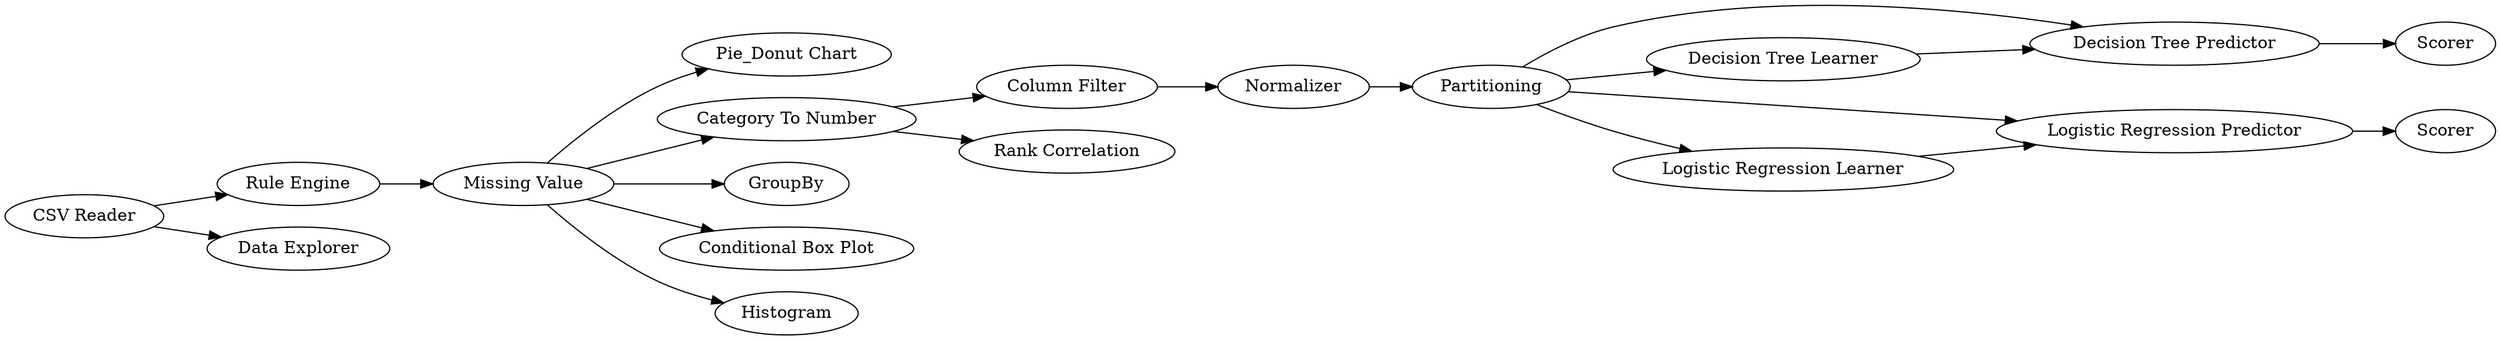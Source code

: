 digraph {
	"8700005402114738722_79" [label=Partitioning]
	"8700005402114738722_82" [label=Scorer]
	"8700005402114738722_67" [label="Pie_Donut Chart"]
	"8700005402114738722_72" [label="Rule Engine"]
	"8700005402114738722_5" [label="Column Filter"]
	"8700005402114738722_1" [label="CSV Reader"]
	"8700005402114738722_6" [label=Normalizer]
	"8700005402114738722_78" [label="Rank Correlation"]
	"8700005402114738722_2" [label="Data Explorer"]
	"8700005402114738722_85" [label="Decision Tree Predictor"]
	"8700005402114738722_3" [label="Missing Value"]
	"8700005402114738722_4" [label="Category To Number"]
	"8700005402114738722_71" [label=GroupBy]
	"8700005402114738722_88" [label=Scorer]
	"8700005402114738722_81" [label="Logistic Regression Predictor"]
	"8700005402114738722_74" [label="Conditional Box Plot"]
	"8700005402114738722_84" [label="Decision Tree Learner"]
	"8700005402114738722_80" [label="Logistic Regression Learner"]
	"8700005402114738722_68" [label=Histogram]
	"8700005402114738722_84" -> "8700005402114738722_85"
	"8700005402114738722_81" -> "8700005402114738722_82"
	"8700005402114738722_3" -> "8700005402114738722_71"
	"8700005402114738722_72" -> "8700005402114738722_3"
	"8700005402114738722_1" -> "8700005402114738722_72"
	"8700005402114738722_4" -> "8700005402114738722_5"
	"8700005402114738722_4" -> "8700005402114738722_78"
	"8700005402114738722_79" -> "8700005402114738722_80"
	"8700005402114738722_1" -> "8700005402114738722_2"
	"8700005402114738722_5" -> "8700005402114738722_6"
	"8700005402114738722_79" -> "8700005402114738722_81"
	"8700005402114738722_3" -> "8700005402114738722_67"
	"8700005402114738722_79" -> "8700005402114738722_84"
	"8700005402114738722_3" -> "8700005402114738722_68"
	"8700005402114738722_3" -> "8700005402114738722_4"
	"8700005402114738722_6" -> "8700005402114738722_79"
	"8700005402114738722_79" -> "8700005402114738722_85"
	"8700005402114738722_80" -> "8700005402114738722_81"
	"8700005402114738722_85" -> "8700005402114738722_88"
	"8700005402114738722_3" -> "8700005402114738722_74"
	rankdir=LR
}
